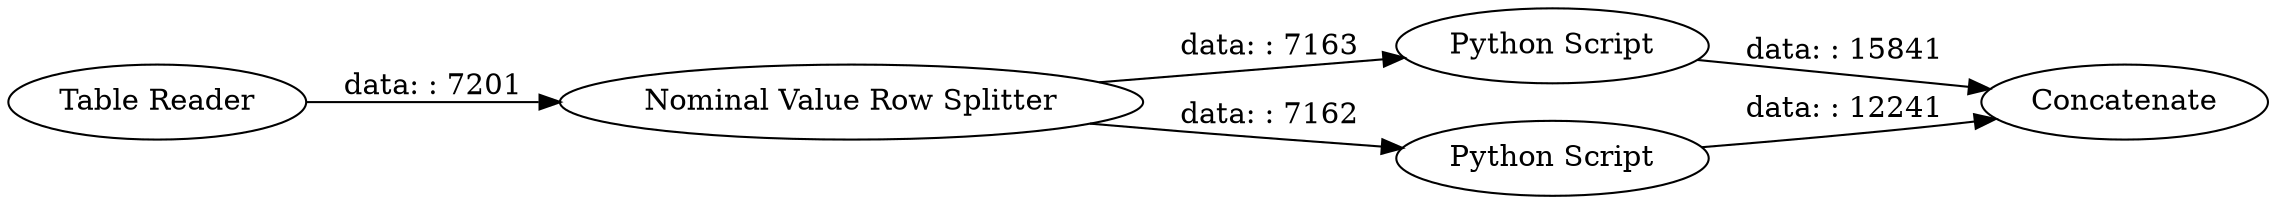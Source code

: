 digraph {
	"7138788664889298795_1" [label="Table Reader"]
	"7138788664889298795_3" [label="Python Script"]
	"7138788664889298795_5" [label=Concatenate]
	"7138788664889298795_2" [label="Nominal Value Row Splitter"]
	"7138788664889298795_4" [label="Python Script"]
	"7138788664889298795_3" -> "7138788664889298795_5" [label="data: : 15841"]
	"7138788664889298795_1" -> "7138788664889298795_2" [label="data: : 7201"]
	"7138788664889298795_4" -> "7138788664889298795_5" [label="data: : 12241"]
	"7138788664889298795_2" -> "7138788664889298795_4" [label="data: : 7162"]
	"7138788664889298795_2" -> "7138788664889298795_3" [label="data: : 7163"]
	rankdir=LR
}
